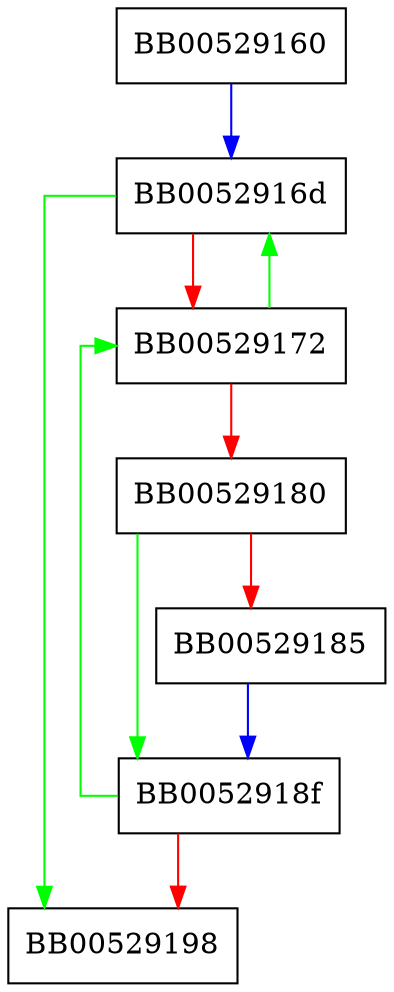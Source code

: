digraph ASYNC_WAIT_CTX_get_all_fds {
  node [shape="box"];
  graph [splines=ortho];
  BB00529160 -> BB0052916d [color="blue"];
  BB0052916d -> BB00529198 [color="green"];
  BB0052916d -> BB00529172 [color="red"];
  BB00529172 -> BB0052916d [color="green"];
  BB00529172 -> BB00529180 [color="red"];
  BB00529180 -> BB0052918f [color="green"];
  BB00529180 -> BB00529185 [color="red"];
  BB00529185 -> BB0052918f [color="blue"];
  BB0052918f -> BB00529172 [color="green"];
  BB0052918f -> BB00529198 [color="red"];
}